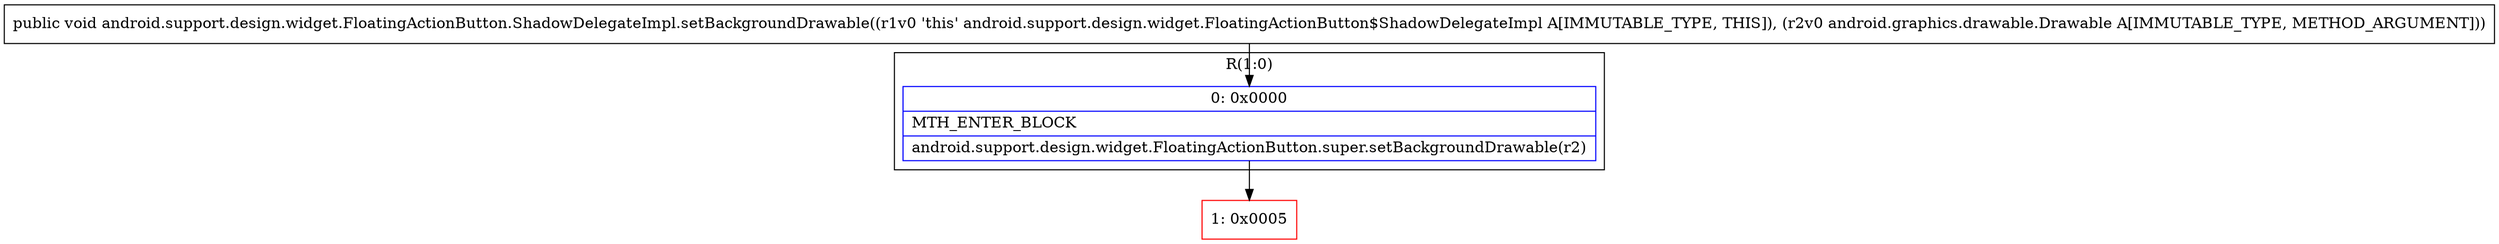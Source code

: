 digraph "CFG forandroid.support.design.widget.FloatingActionButton.ShadowDelegateImpl.setBackgroundDrawable(Landroid\/graphics\/drawable\/Drawable;)V" {
subgraph cluster_Region_1145361713 {
label = "R(1:0)";
node [shape=record,color=blue];
Node_0 [shape=record,label="{0\:\ 0x0000|MTH_ENTER_BLOCK\l|android.support.design.widget.FloatingActionButton.super.setBackgroundDrawable(r2)\l}"];
}
Node_1 [shape=record,color=red,label="{1\:\ 0x0005}"];
MethodNode[shape=record,label="{public void android.support.design.widget.FloatingActionButton.ShadowDelegateImpl.setBackgroundDrawable((r1v0 'this' android.support.design.widget.FloatingActionButton$ShadowDelegateImpl A[IMMUTABLE_TYPE, THIS]), (r2v0 android.graphics.drawable.Drawable A[IMMUTABLE_TYPE, METHOD_ARGUMENT])) }"];
MethodNode -> Node_0;
Node_0 -> Node_1;
}

